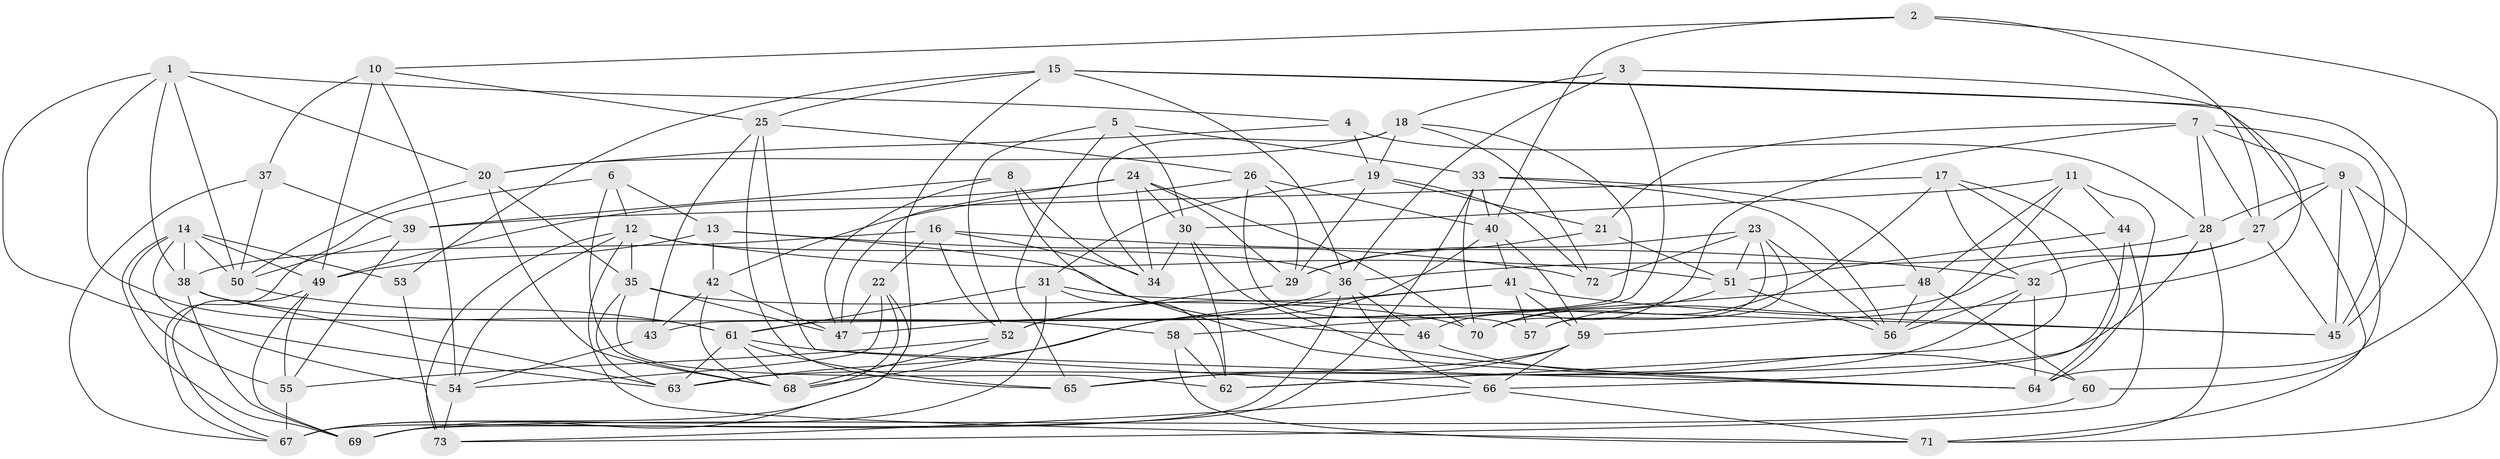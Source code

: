 // original degree distribution, {4: 1.0}
// Generated by graph-tools (version 1.1) at 2025/03/03/09/25 03:03:07]
// undirected, 73 vertices, 200 edges
graph export_dot {
graph [start="1"]
  node [color=gray90,style=filled];
  1;
  2;
  3;
  4;
  5;
  6;
  7;
  8;
  9;
  10;
  11;
  12;
  13;
  14;
  15;
  16;
  17;
  18;
  19;
  20;
  21;
  22;
  23;
  24;
  25;
  26;
  27;
  28;
  29;
  30;
  31;
  32;
  33;
  34;
  35;
  36;
  37;
  38;
  39;
  40;
  41;
  42;
  43;
  44;
  45;
  46;
  47;
  48;
  49;
  50;
  51;
  52;
  53;
  54;
  55;
  56;
  57;
  58;
  59;
  60;
  61;
  62;
  63;
  64;
  65;
  66;
  67;
  68;
  69;
  70;
  71;
  72;
  73;
  1 -- 4 [weight=1.0];
  1 -- 20 [weight=1.0];
  1 -- 38 [weight=1.0];
  1 -- 50 [weight=1.0];
  1 -- 61 [weight=1.0];
  1 -- 63 [weight=1.0];
  2 -- 10 [weight=1.0];
  2 -- 27 [weight=1.0];
  2 -- 40 [weight=1.0];
  2 -- 64 [weight=1.0];
  3 -- 18 [weight=1.0];
  3 -- 36 [weight=1.0];
  3 -- 59 [weight=1.0];
  3 -- 61 [weight=1.0];
  4 -- 19 [weight=1.0];
  4 -- 20 [weight=1.0];
  4 -- 28 [weight=1.0];
  5 -- 30 [weight=1.0];
  5 -- 33 [weight=1.0];
  5 -- 52 [weight=1.0];
  5 -- 65 [weight=1.0];
  6 -- 12 [weight=1.0];
  6 -- 13 [weight=1.0];
  6 -- 67 [weight=1.0];
  6 -- 68 [weight=1.0];
  7 -- 9 [weight=1.0];
  7 -- 21 [weight=1.0];
  7 -- 27 [weight=1.0];
  7 -- 28 [weight=1.0];
  7 -- 45 [weight=1.0];
  7 -- 46 [weight=1.0];
  8 -- 34 [weight=1.0];
  8 -- 39 [weight=1.0];
  8 -- 47 [weight=1.0];
  8 -- 64 [weight=1.0];
  9 -- 27 [weight=1.0];
  9 -- 28 [weight=1.0];
  9 -- 45 [weight=1.0];
  9 -- 60 [weight=1.0];
  9 -- 71 [weight=1.0];
  10 -- 25 [weight=1.0];
  10 -- 37 [weight=1.0];
  10 -- 49 [weight=2.0];
  10 -- 54 [weight=1.0];
  11 -- 30 [weight=1.0];
  11 -- 44 [weight=1.0];
  11 -- 48 [weight=1.0];
  11 -- 56 [weight=1.0];
  11 -- 64 [weight=2.0];
  12 -- 35 [weight=1.0];
  12 -- 36 [weight=1.0];
  12 -- 51 [weight=1.0];
  12 -- 54 [weight=1.0];
  12 -- 71 [weight=1.0];
  12 -- 73 [weight=2.0];
  13 -- 42 [weight=1.0];
  13 -- 46 [weight=2.0];
  13 -- 49 [weight=1.0];
  13 -- 72 [weight=1.0];
  14 -- 38 [weight=1.0];
  14 -- 49 [weight=1.0];
  14 -- 50 [weight=1.0];
  14 -- 53 [weight=2.0];
  14 -- 54 [weight=1.0];
  14 -- 55 [weight=1.0];
  14 -- 69 [weight=1.0];
  15 -- 25 [weight=1.0];
  15 -- 36 [weight=1.0];
  15 -- 45 [weight=1.0];
  15 -- 53 [weight=1.0];
  15 -- 67 [weight=1.0];
  15 -- 71 [weight=1.0];
  16 -- 22 [weight=1.0];
  16 -- 32 [weight=1.0];
  16 -- 34 [weight=2.0];
  16 -- 38 [weight=1.0];
  16 -- 52 [weight=1.0];
  17 -- 32 [weight=1.0];
  17 -- 39 [weight=2.0];
  17 -- 62 [weight=1.0];
  17 -- 64 [weight=1.0];
  17 -- 70 [weight=1.0];
  18 -- 19 [weight=1.0];
  18 -- 20 [weight=1.0];
  18 -- 34 [weight=1.0];
  18 -- 43 [weight=1.0];
  18 -- 72 [weight=1.0];
  19 -- 21 [weight=1.0];
  19 -- 29 [weight=1.0];
  19 -- 31 [weight=1.0];
  19 -- 72 [weight=1.0];
  20 -- 35 [weight=1.0];
  20 -- 50 [weight=1.0];
  20 -- 68 [weight=1.0];
  21 -- 29 [weight=1.0];
  21 -- 51 [weight=1.0];
  22 -- 47 [weight=1.0];
  22 -- 54 [weight=1.0];
  22 -- 68 [weight=2.0];
  22 -- 69 [weight=1.0];
  23 -- 29 [weight=1.0];
  23 -- 51 [weight=1.0];
  23 -- 56 [weight=1.0];
  23 -- 57 [weight=1.0];
  23 -- 70 [weight=1.0];
  23 -- 72 [weight=1.0];
  24 -- 29 [weight=1.0];
  24 -- 30 [weight=1.0];
  24 -- 34 [weight=1.0];
  24 -- 47 [weight=1.0];
  24 -- 49 [weight=1.0];
  24 -- 70 [weight=1.0];
  25 -- 26 [weight=1.0];
  25 -- 43 [weight=1.0];
  25 -- 65 [weight=1.0];
  25 -- 66 [weight=1.0];
  26 -- 29 [weight=1.0];
  26 -- 40 [weight=1.0];
  26 -- 42 [weight=2.0];
  26 -- 57 [weight=1.0];
  27 -- 32 [weight=1.0];
  27 -- 45 [weight=1.0];
  27 -- 57 [weight=1.0];
  28 -- 36 [weight=1.0];
  28 -- 62 [weight=1.0];
  28 -- 71 [weight=1.0];
  29 -- 52 [weight=1.0];
  30 -- 34 [weight=1.0];
  30 -- 62 [weight=1.0];
  30 -- 64 [weight=1.0];
  31 -- 45 [weight=1.0];
  31 -- 61 [weight=2.0];
  31 -- 62 [weight=1.0];
  31 -- 67 [weight=1.0];
  32 -- 56 [weight=1.0];
  32 -- 64 [weight=1.0];
  32 -- 65 [weight=1.0];
  33 -- 40 [weight=1.0];
  33 -- 48 [weight=1.0];
  33 -- 56 [weight=1.0];
  33 -- 69 [weight=1.0];
  33 -- 70 [weight=1.0];
  35 -- 47 [weight=1.0];
  35 -- 62 [weight=1.0];
  35 -- 63 [weight=1.0];
  35 -- 70 [weight=1.0];
  36 -- 46 [weight=1.0];
  36 -- 47 [weight=1.0];
  36 -- 66 [weight=1.0];
  36 -- 67 [weight=1.0];
  37 -- 39 [weight=1.0];
  37 -- 50 [weight=1.0];
  37 -- 67 [weight=1.0];
  38 -- 58 [weight=1.0];
  38 -- 63 [weight=1.0];
  38 -- 69 [weight=1.0];
  39 -- 50 [weight=1.0];
  39 -- 55 [weight=1.0];
  40 -- 41 [weight=1.0];
  40 -- 59 [weight=1.0];
  40 -- 68 [weight=1.0];
  41 -- 45 [weight=1.0];
  41 -- 52 [weight=1.0];
  41 -- 57 [weight=1.0];
  41 -- 59 [weight=1.0];
  41 -- 63 [weight=1.0];
  42 -- 43 [weight=1.0];
  42 -- 47 [weight=1.0];
  42 -- 68 [weight=1.0];
  43 -- 54 [weight=1.0];
  44 -- 51 [weight=1.0];
  44 -- 66 [weight=1.0];
  44 -- 73 [weight=1.0];
  46 -- 60 [weight=2.0];
  48 -- 56 [weight=1.0];
  48 -- 58 [weight=1.0];
  48 -- 60 [weight=2.0];
  49 -- 55 [weight=1.0];
  49 -- 67 [weight=1.0];
  49 -- 69 [weight=1.0];
  50 -- 61 [weight=1.0];
  51 -- 56 [weight=1.0];
  51 -- 70 [weight=1.0];
  52 -- 55 [weight=1.0];
  52 -- 68 [weight=1.0];
  53 -- 73 [weight=1.0];
  54 -- 73 [weight=1.0];
  55 -- 67 [weight=2.0];
  58 -- 62 [weight=1.0];
  58 -- 71 [weight=1.0];
  59 -- 63 [weight=1.0];
  59 -- 65 [weight=1.0];
  59 -- 66 [weight=1.0];
  60 -- 69 [weight=1.0];
  61 -- 63 [weight=1.0];
  61 -- 64 [weight=1.0];
  61 -- 65 [weight=2.0];
  61 -- 68 [weight=1.0];
  66 -- 71 [weight=1.0];
  66 -- 73 [weight=1.0];
}
